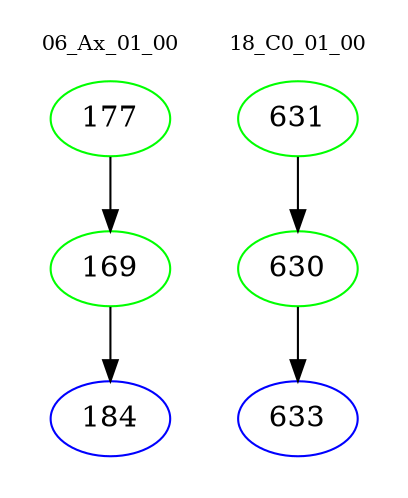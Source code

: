 digraph{
subgraph cluster_0 {
color = white
label = "06_Ax_01_00";
fontsize=10;
T0_177 [label="177", color="green"]
T0_177 -> T0_169 [color="black"]
T0_169 [label="169", color="green"]
T0_169 -> T0_184 [color="black"]
T0_184 [label="184", color="blue"]
}
subgraph cluster_1 {
color = white
label = "18_C0_01_00";
fontsize=10;
T1_631 [label="631", color="green"]
T1_631 -> T1_630 [color="black"]
T1_630 [label="630", color="green"]
T1_630 -> T1_633 [color="black"]
T1_633 [label="633", color="blue"]
}
}
